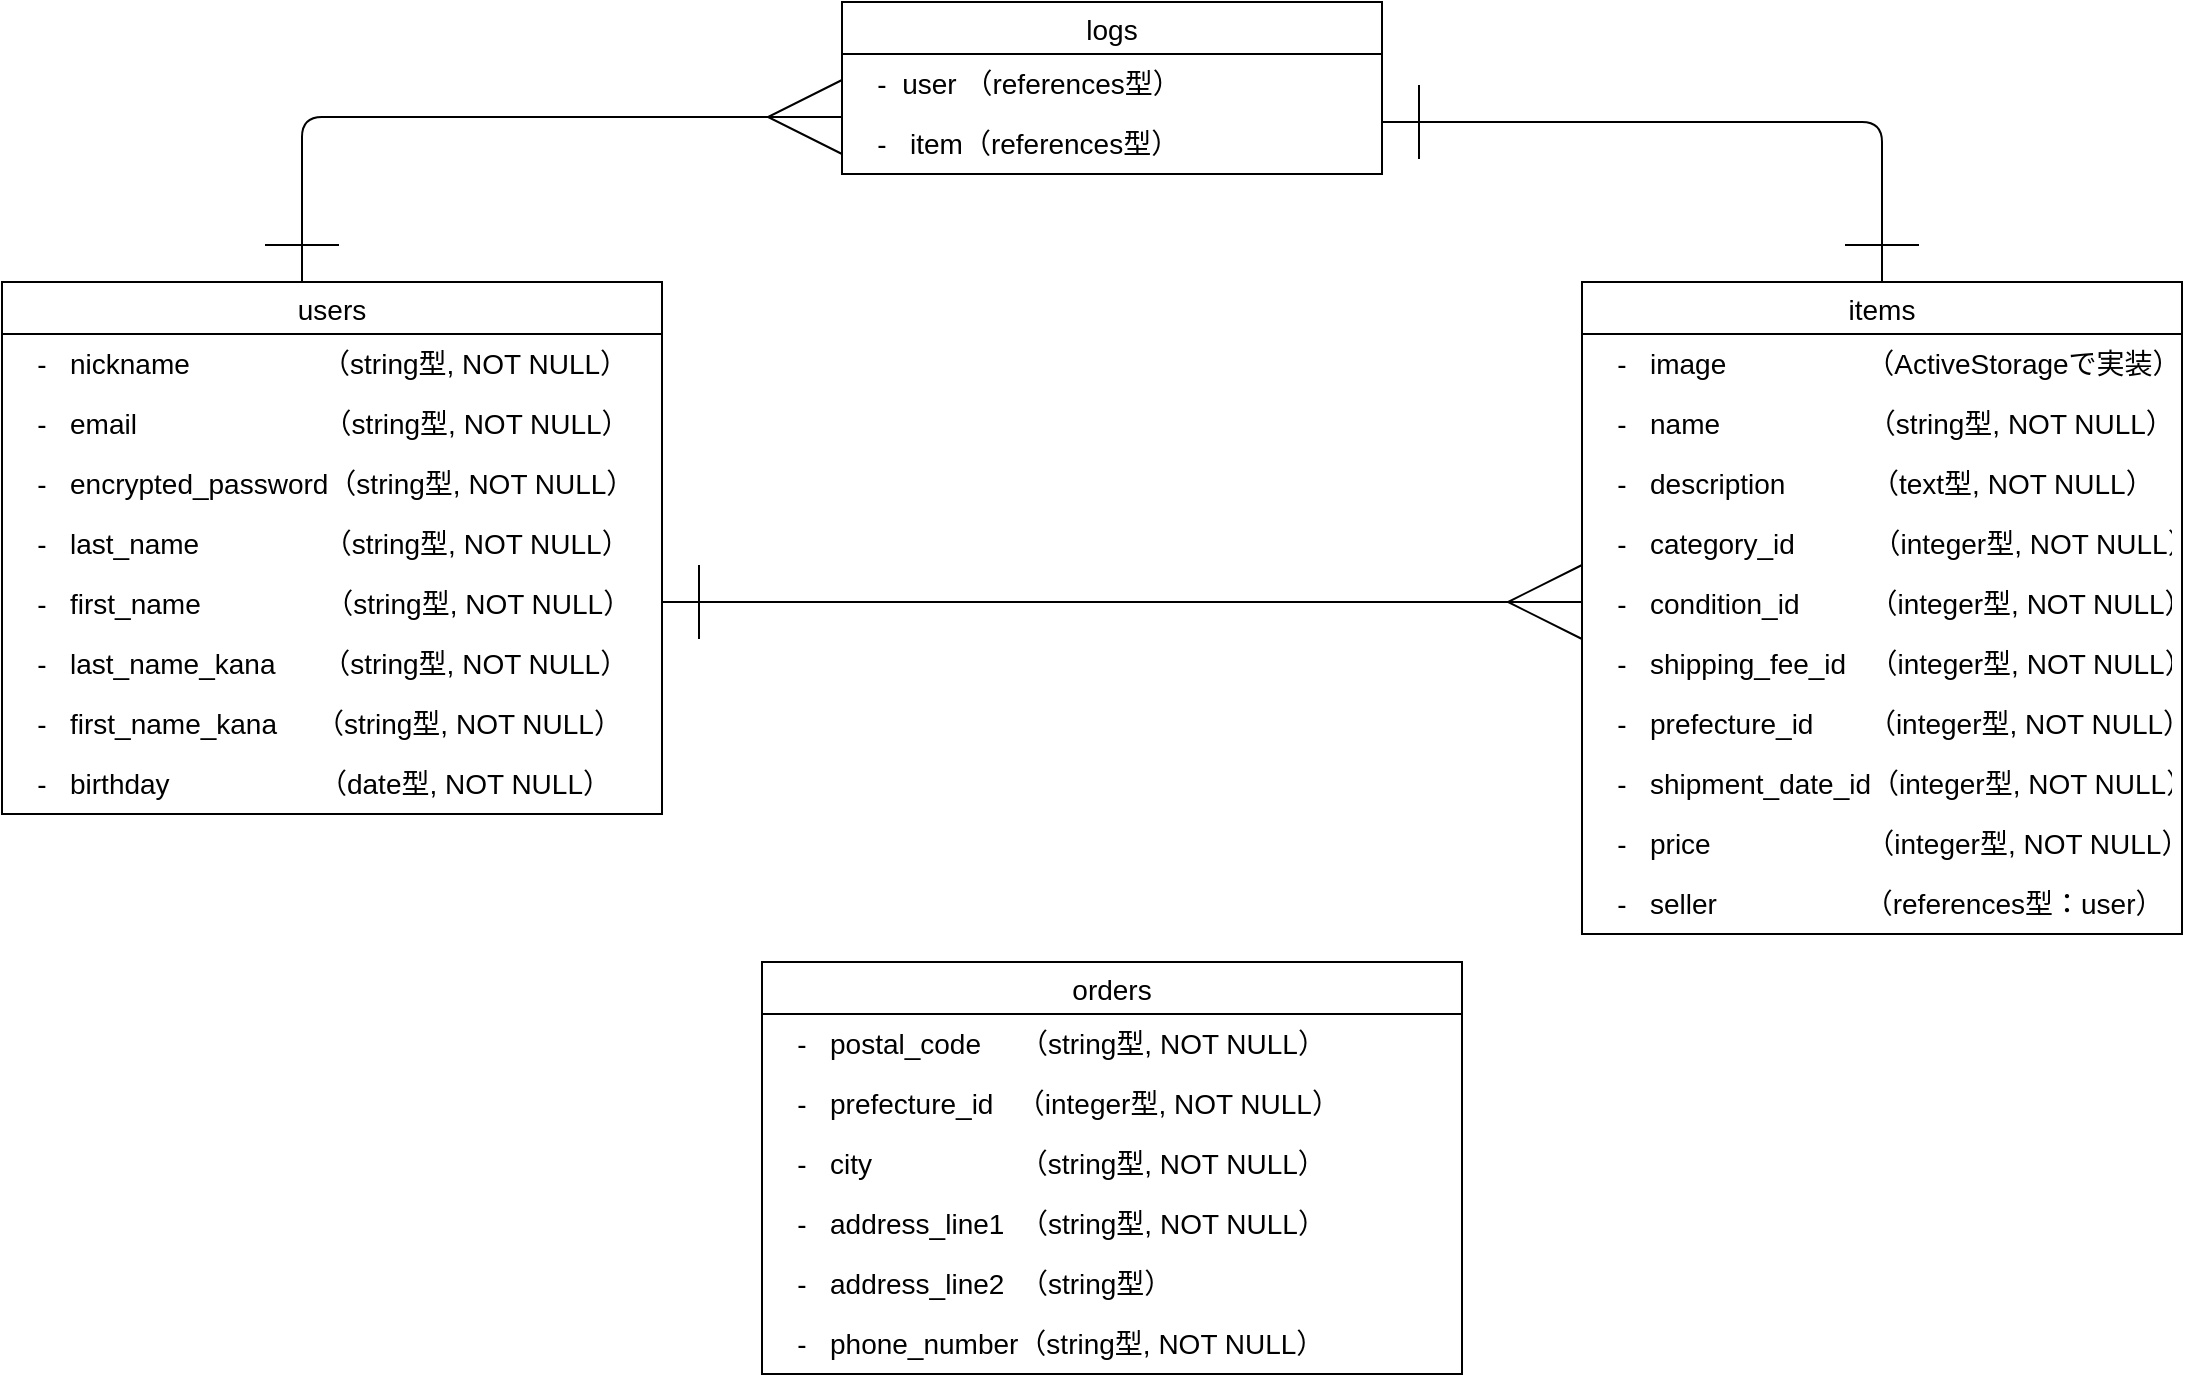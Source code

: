 <mxfile>
    <diagram id="Fd-epmmBN6Ghaqwt6Tch" name="ページ1">
        <mxGraphModel dx="1122" dy="723" grid="1" gridSize="10" guides="1" tooltips="1" connect="1" arrows="1" fold="1" page="1" pageScale="1" pageWidth="827" pageHeight="1169" math="0" shadow="0">
            <root>
                <mxCell id="0"/>
                <mxCell id="1" parent="0"/>
                <mxCell id="45" value="users" style="swimlane;fontStyle=0;childLayout=stackLayout;horizontal=1;startSize=26;horizontalStack=0;resizeParent=1;resizeParentMax=0;resizeLast=0;collapsible=1;marginBottom=0;align=center;fontSize=14;" vertex="1" parent="1">
                    <mxGeometry x="10" y="160" width="330" height="266" as="geometry"/>
                </mxCell>
                <mxCell id="46" value="   -   nickname                 （string型, NOT NULL）" style="text;strokeColor=none;fillColor=none;spacingLeft=4;spacingRight=4;overflow=hidden;rotatable=0;points=[[0,0.5],[1,0.5]];portConstraint=eastwest;fontSize=14;" vertex="1" parent="45">
                    <mxGeometry y="26" width="330" height="30" as="geometry"/>
                </mxCell>
                <mxCell id="66" value="   -   email                        （string型, NOT NULL）" style="text;strokeColor=none;fillColor=none;spacingLeft=4;spacingRight=4;overflow=hidden;rotatable=0;points=[[0,0.5],[1,0.5]];portConstraint=eastwest;fontSize=14;" vertex="1" parent="45">
                    <mxGeometry y="56" width="330" height="30" as="geometry"/>
                </mxCell>
                <mxCell id="67" value="   -   encrypted_password（string型, NOT NULL）" style="text;strokeColor=none;fillColor=none;spacingLeft=4;spacingRight=4;overflow=hidden;rotatable=0;points=[[0,0.5],[1,0.5]];portConstraint=eastwest;fontSize=14;" vertex="1" parent="45">
                    <mxGeometry y="86" width="330" height="30" as="geometry"/>
                </mxCell>
                <mxCell id="68" value="   -   last_name                （string型, NOT NULL）" style="text;strokeColor=none;fillColor=none;spacingLeft=4;spacingRight=4;overflow=hidden;rotatable=0;points=[[0,0.5],[1,0.5]];portConstraint=eastwest;fontSize=14;" vertex="1" parent="45">
                    <mxGeometry y="116" width="330" height="30" as="geometry"/>
                </mxCell>
                <mxCell id="69" value="   -   first_name                （string型, NOT NULL）" style="text;strokeColor=none;fillColor=none;spacingLeft=4;spacingRight=4;overflow=hidden;rotatable=0;points=[[0,0.5],[1,0.5]];portConstraint=eastwest;fontSize=14;" vertex="1" parent="45">
                    <mxGeometry y="146" width="330" height="30" as="geometry"/>
                </mxCell>
                <mxCell id="70" value="   -   last_name_kana      （string型, NOT NULL）" style="text;strokeColor=none;fillColor=none;spacingLeft=4;spacingRight=4;overflow=hidden;rotatable=0;points=[[0,0.5],[1,0.5]];portConstraint=eastwest;fontSize=14;" vertex="1" parent="45">
                    <mxGeometry y="176" width="330" height="30" as="geometry"/>
                </mxCell>
                <mxCell id="71" value="   -   first_name_kana     （string型, NOT NULL）" style="text;strokeColor=none;fillColor=none;spacingLeft=4;spacingRight=4;overflow=hidden;rotatable=0;points=[[0,0.5],[1,0.5]];portConstraint=eastwest;fontSize=14;" vertex="1" parent="45">
                    <mxGeometry y="206" width="330" height="30" as="geometry"/>
                </mxCell>
                <mxCell id="72" value="   -   birthday　　            （date型, NOT NULL）" style="text;strokeColor=none;fillColor=none;spacingLeft=4;spacingRight=4;overflow=hidden;rotatable=0;points=[[0,0.5],[1,0.5]];portConstraint=eastwest;fontSize=14;" vertex="1" parent="45">
                    <mxGeometry y="236" width="330" height="30" as="geometry"/>
                </mxCell>
                <mxCell id="49" value="items" style="swimlane;fontStyle=0;childLayout=stackLayout;horizontal=1;startSize=26;horizontalStack=0;resizeParent=1;resizeParentMax=0;resizeLast=0;collapsible=1;marginBottom=0;align=center;fontSize=14;" vertex="1" parent="1">
                    <mxGeometry x="800" y="160" width="300" height="326" as="geometry"/>
                </mxCell>
                <mxCell id="104" value="" style="edgeStyle=orthogonalEdgeStyle;fontSize=12;html=1;endArrow=ERone;startArrow=ERone;startFill=0;endFill=0;endSize=35;startSize=35;" edge="1" parent="49" source="95">
                    <mxGeometry width="100" height="100" relative="1" as="geometry">
                        <mxPoint x="-210" y="30" as="sourcePoint"/>
                        <mxPoint x="150" as="targetPoint"/>
                        <Array as="points">
                            <mxPoint x="150" y="-80"/>
                        </Array>
                    </mxGeometry>
                </mxCell>
                <mxCell id="63" value="   -   image                  （ActiveStorageで実装）" style="text;strokeColor=none;fillColor=none;spacingLeft=4;spacingRight=4;overflow=hidden;rotatable=0;points=[[0,0.5],[1,0.5]];portConstraint=eastwest;fontSize=14;" vertex="1" parent="49">
                    <mxGeometry y="26" width="300" height="30" as="geometry"/>
                </mxCell>
                <mxCell id="50" value="   -   name                   （string型, NOT NULL）" style="text;strokeColor=none;fillColor=none;spacingLeft=4;spacingRight=4;overflow=hidden;rotatable=0;points=[[0,0.5],[1,0.5]];portConstraint=eastwest;fontSize=14;" vertex="1" parent="49">
                    <mxGeometry y="56" width="300" height="30" as="geometry"/>
                </mxCell>
                <mxCell id="51" value="   -   description           （text型, NOT NULL）" style="text;strokeColor=none;fillColor=none;spacingLeft=4;spacingRight=4;overflow=hidden;rotatable=0;points=[[0,0.5],[1,0.5]];portConstraint=eastwest;fontSize=14;" vertex="1" parent="49">
                    <mxGeometry y="86" width="300" height="30" as="geometry"/>
                </mxCell>
                <mxCell id="54" value="   -   category_id          （integer型, NOT NULL）" style="text;strokeColor=none;fillColor=none;spacingLeft=4;spacingRight=4;overflow=hidden;rotatable=0;points=[[0,0.5],[1,0.5]];portConstraint=eastwest;fontSize=14;" vertex="1" parent="49">
                    <mxGeometry y="116" width="300" height="30" as="geometry"/>
                </mxCell>
                <mxCell id="55" value="   -   condition_id         （integer型, NOT NULL）" style="text;strokeColor=none;fillColor=none;spacingLeft=4;spacingRight=4;overflow=hidden;rotatable=0;points=[[0,0.5],[1,0.5]];portConstraint=eastwest;fontSize=14;" vertex="1" parent="49">
                    <mxGeometry y="146" width="300" height="30" as="geometry"/>
                </mxCell>
                <mxCell id="56" value="   -   shipping_fee_id   （integer型, NOT NULL）" style="text;strokeColor=none;fillColor=none;spacingLeft=4;spacingRight=4;overflow=hidden;rotatable=0;points=[[0,0.5],[1,0.5]];portConstraint=eastwest;fontSize=14;" vertex="1" parent="49">
                    <mxGeometry y="176" width="300" height="30" as="geometry"/>
                </mxCell>
                <mxCell id="57" value="   -   prefecture_id       （integer型, NOT NULL）" style="text;strokeColor=none;fillColor=none;spacingLeft=4;spacingRight=4;overflow=hidden;rotatable=0;points=[[0,0.5],[1,0.5]];portConstraint=eastwest;fontSize=14;" vertex="1" parent="49">
                    <mxGeometry y="206" width="300" height="30" as="geometry"/>
                </mxCell>
                <mxCell id="61" value="   -   shipment_date_id（integer型, NOT NULL）" style="text;strokeColor=none;fillColor=none;spacingLeft=4;spacingRight=4;overflow=hidden;rotatable=0;points=[[0,0.5],[1,0.5]];portConstraint=eastwest;fontSize=14;" vertex="1" parent="49">
                    <mxGeometry y="236" width="300" height="30" as="geometry"/>
                </mxCell>
                <mxCell id="62" value="   -   price                    （integer型, NOT NULL）" style="text;strokeColor=none;fillColor=none;spacingLeft=4;spacingRight=4;overflow=hidden;rotatable=0;points=[[0,0.5],[1,0.5]];portConstraint=eastwest;fontSize=14;" vertex="1" parent="49">
                    <mxGeometry y="266" width="300" height="30" as="geometry"/>
                </mxCell>
                <mxCell id="87" value="   -   seller                   （references型：user）" style="text;strokeColor=none;fillColor=none;spacingLeft=4;spacingRight=4;overflow=hidden;rotatable=0;points=[[0,0.5],[1,0.5]];portConstraint=eastwest;fontSize=14;" vertex="1" parent="49">
                    <mxGeometry y="296" width="300" height="30" as="geometry"/>
                </mxCell>
                <mxCell id="75" value="orders" style="swimlane;fontStyle=0;childLayout=stackLayout;horizontal=1;startSize=26;horizontalStack=0;resizeParent=1;resizeParentMax=0;resizeLast=0;collapsible=1;marginBottom=0;align=center;fontSize=14;" vertex="1" parent="1">
                    <mxGeometry x="390" y="500" width="350" height="206" as="geometry"/>
                </mxCell>
                <mxCell id="78" value="   -   postal_code     （string型, NOT NULL）" style="text;strokeColor=none;fillColor=none;spacingLeft=4;spacingRight=4;overflow=hidden;rotatable=0;points=[[0,0.5],[1,0.5]];portConstraint=eastwest;fontSize=14;" vertex="1" parent="75">
                    <mxGeometry y="26" width="350" height="30" as="geometry"/>
                </mxCell>
                <mxCell id="79" value="   -   prefecture_id   （integer型, NOT NULL）" style="text;strokeColor=none;fillColor=none;spacingLeft=4;spacingRight=4;overflow=hidden;rotatable=0;points=[[0,0.5],[1,0.5]];portConstraint=eastwest;fontSize=14;" vertex="1" parent="75">
                    <mxGeometry y="56" width="350" height="30" as="geometry"/>
                </mxCell>
                <mxCell id="80" value="   -   city                   （string型, NOT NULL）" style="text;strokeColor=none;fillColor=none;spacingLeft=4;spacingRight=4;overflow=hidden;rotatable=0;points=[[0,0.5],[1,0.5]];portConstraint=eastwest;fontSize=14;" vertex="1" parent="75">
                    <mxGeometry y="86" width="350" height="30" as="geometry"/>
                </mxCell>
                <mxCell id="81" value="   -   address_line1  （string型, NOT NULL）" style="text;strokeColor=none;fillColor=none;spacingLeft=4;spacingRight=4;overflow=hidden;rotatable=0;points=[[0,0.5],[1,0.5]];portConstraint=eastwest;fontSize=14;" vertex="1" parent="75">
                    <mxGeometry y="116" width="350" height="30" as="geometry"/>
                </mxCell>
                <mxCell id="82" value="   -   address_line2  （string型）" style="text;strokeColor=none;fillColor=none;spacingLeft=4;spacingRight=4;overflow=hidden;rotatable=0;points=[[0,0.5],[1,0.5]];portConstraint=eastwest;fontSize=14;" vertex="1" parent="75">
                    <mxGeometry y="146" width="350" height="30" as="geometry"/>
                </mxCell>
                <mxCell id="83" value="   -   phone_number（string型, NOT NULL）" style="text;strokeColor=none;fillColor=none;spacingLeft=4;spacingRight=4;overflow=hidden;rotatable=0;points=[[0,0.5],[1,0.5]];portConstraint=eastwest;fontSize=14;" vertex="1" parent="75">
                    <mxGeometry y="176" width="350" height="30" as="geometry"/>
                </mxCell>
                <mxCell id="90" value="logs" style="swimlane;fontStyle=0;childLayout=stackLayout;horizontal=1;startSize=26;horizontalStack=0;resizeParent=1;resizeParentMax=0;resizeLast=0;collapsible=1;marginBottom=0;align=center;fontSize=14;" vertex="1" parent="1">
                    <mxGeometry x="430" y="20" width="270" height="86" as="geometry"/>
                </mxCell>
                <mxCell id="94" value="   -  user （references型）" style="text;strokeColor=none;fillColor=none;spacingLeft=4;spacingRight=4;overflow=hidden;rotatable=0;points=[[0,0.5],[1,0.5]];portConstraint=eastwest;fontSize=14;" vertex="1" parent="90">
                    <mxGeometry y="26" width="270" height="30" as="geometry"/>
                </mxCell>
                <mxCell id="95" value="   -   item（references型）" style="text;strokeColor=none;fillColor=none;spacingLeft=4;spacingRight=4;overflow=hidden;rotatable=0;points=[[0,0.5],[1,0.5]];portConstraint=eastwest;fontSize=14;" vertex="1" parent="90">
                    <mxGeometry y="56" width="270" height="30" as="geometry"/>
                </mxCell>
                <mxCell id="99" value="" style="edgeStyle=orthogonalEdgeStyle;fontSize=12;html=1;endArrow=ERone;startArrow=ERmany;startFill=0;endFill=0;endSize=35;startSize=35;" edge="1" parent="1">
                    <mxGeometry width="100" height="100" relative="1" as="geometry">
                        <mxPoint x="800" y="320" as="sourcePoint"/>
                        <mxPoint x="340" y="320" as="targetPoint"/>
                        <Array as="points">
                            <mxPoint x="550" y="320"/>
                        </Array>
                    </mxGeometry>
                </mxCell>
                <mxCell id="102" value="" style="edgeStyle=orthogonalEdgeStyle;fontSize=12;html=1;endArrow=ERone;startArrow=ERmany;startFill=0;endFill=0;endSize=35;startSize=35;" edge="1" parent="1">
                    <mxGeometry width="100" height="100" relative="1" as="geometry">
                        <mxPoint x="430" y="77.5" as="sourcePoint"/>
                        <mxPoint x="160" y="160" as="targetPoint"/>
                        <Array as="points">
                            <mxPoint x="160" y="78"/>
                        </Array>
                    </mxGeometry>
                </mxCell>
            </root>
        </mxGraphModel>
    </diagram>
</mxfile>